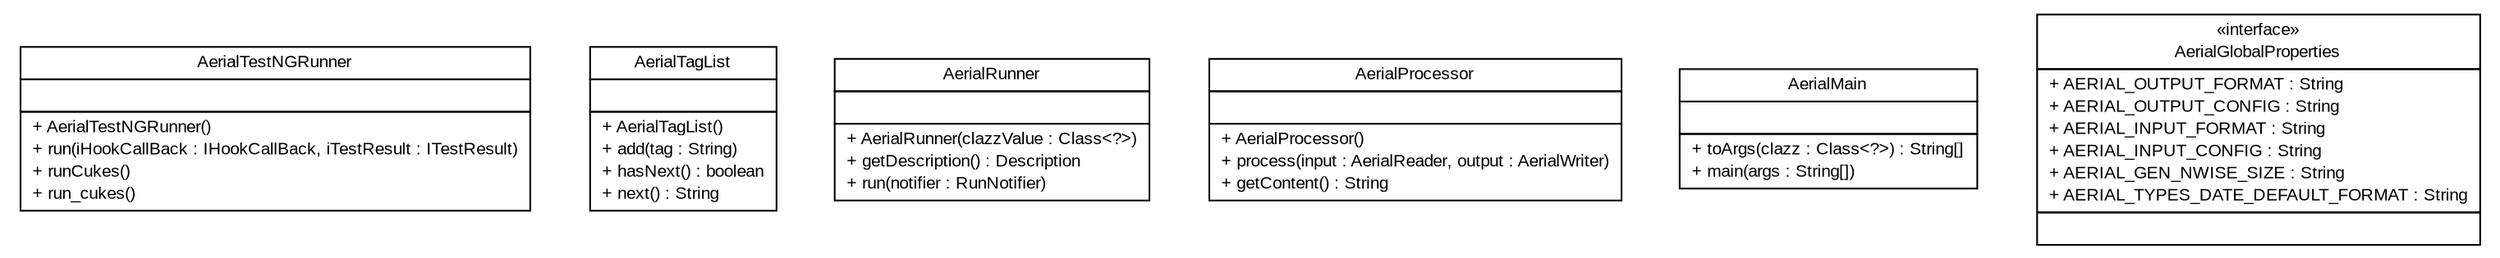#!/usr/local/bin/dot
#
# Class diagram 
# Generated by UMLGraph version R5_6 (http://www.umlgraph.org/)
#

digraph G {
	edge [fontname="arial",fontsize=10,labelfontname="arial",labelfontsize=10];
	node [fontname="arial",fontsize=10,shape=plaintext];
	nodesep=0.25;
	ranksep=0.5;
	// com.github.mkolisnyk.aerial.core.AerialTestNGRunner
	c134 [label=<<table title="com.github.mkolisnyk.aerial.core.AerialTestNGRunner" border="0" cellborder="1" cellspacing="0" cellpadding="2" port="p" href="./AerialTestNGRunner.html">
		<tr><td><table border="0" cellspacing="0" cellpadding="1">
<tr><td align="center" balign="center"> AerialTestNGRunner </td></tr>
		</table></td></tr>
		<tr><td><table border="0" cellspacing="0" cellpadding="1">
<tr><td align="left" balign="left">  </td></tr>
		</table></td></tr>
		<tr><td><table border="0" cellspacing="0" cellpadding="1">
<tr><td align="left" balign="left"> + AerialTestNGRunner() </td></tr>
<tr><td align="left" balign="left"> + run(iHookCallBack : IHookCallBack, iTestResult : ITestResult) </td></tr>
<tr><td align="left" balign="left"> + runCukes() </td></tr>
<tr><td align="left" balign="left"> + run_cukes() </td></tr>
		</table></td></tr>
		</table>>, URL="./AerialTestNGRunner.html", fontname="arial", fontcolor="black", fontsize=10.0];
	// com.github.mkolisnyk.aerial.core.AerialTagList
	c135 [label=<<table title="com.github.mkolisnyk.aerial.core.AerialTagList" border="0" cellborder="1" cellspacing="0" cellpadding="2" port="p" href="./AerialTagList.html">
		<tr><td><table border="0" cellspacing="0" cellpadding="1">
<tr><td align="center" balign="center"> AerialTagList </td></tr>
		</table></td></tr>
		<tr><td><table border="0" cellspacing="0" cellpadding="1">
<tr><td align="left" balign="left">  </td></tr>
		</table></td></tr>
		<tr><td><table border="0" cellspacing="0" cellpadding="1">
<tr><td align="left" balign="left"> + AerialTagList() </td></tr>
<tr><td align="left" balign="left"> + add(tag : String) </td></tr>
<tr><td align="left" balign="left"> + hasNext() : boolean </td></tr>
<tr><td align="left" balign="left"> + next() : String </td></tr>
		</table></td></tr>
		</table>>, URL="./AerialTagList.html", fontname="arial", fontcolor="black", fontsize=10.0];
	// com.github.mkolisnyk.aerial.core.AerialRunner
	c136 [label=<<table title="com.github.mkolisnyk.aerial.core.AerialRunner" border="0" cellborder="1" cellspacing="0" cellpadding="2" port="p" href="./AerialRunner.html">
		<tr><td><table border="0" cellspacing="0" cellpadding="1">
<tr><td align="center" balign="center"> AerialRunner </td></tr>
		</table></td></tr>
		<tr><td><table border="0" cellspacing="0" cellpadding="1">
<tr><td align="left" balign="left">  </td></tr>
		</table></td></tr>
		<tr><td><table border="0" cellspacing="0" cellpadding="1">
<tr><td align="left" balign="left"> + AerialRunner(clazzValue : Class&lt;?&gt;) </td></tr>
<tr><td align="left" balign="left"> + getDescription() : Description </td></tr>
<tr><td align="left" balign="left"> + run(notifier : RunNotifier) </td></tr>
		</table></td></tr>
		</table>>, URL="./AerialRunner.html", fontname="arial", fontcolor="black", fontsize=10.0];
	// com.github.mkolisnyk.aerial.core.AerialProcessor
	c137 [label=<<table title="com.github.mkolisnyk.aerial.core.AerialProcessor" border="0" cellborder="1" cellspacing="0" cellpadding="2" port="p" href="./AerialProcessor.html">
		<tr><td><table border="0" cellspacing="0" cellpadding="1">
<tr><td align="center" balign="center"> AerialProcessor </td></tr>
		</table></td></tr>
		<tr><td><table border="0" cellspacing="0" cellpadding="1">
<tr><td align="left" balign="left">  </td></tr>
		</table></td></tr>
		<tr><td><table border="0" cellspacing="0" cellpadding="1">
<tr><td align="left" balign="left"> + AerialProcessor() </td></tr>
<tr><td align="left" balign="left"> + process(input : AerialReader, output : AerialWriter) </td></tr>
<tr><td align="left" balign="left"> + getContent() : String </td></tr>
		</table></td></tr>
		</table>>, URL="./AerialProcessor.html", fontname="arial", fontcolor="black", fontsize=10.0];
	// com.github.mkolisnyk.aerial.core.AerialMain
	c138 [label=<<table title="com.github.mkolisnyk.aerial.core.AerialMain" border="0" cellborder="1" cellspacing="0" cellpadding="2" port="p" href="./AerialMain.html">
		<tr><td><table border="0" cellspacing="0" cellpadding="1">
<tr><td align="center" balign="center"> AerialMain </td></tr>
		</table></td></tr>
		<tr><td><table border="0" cellspacing="0" cellpadding="1">
<tr><td align="left" balign="left">  </td></tr>
		</table></td></tr>
		<tr><td><table border="0" cellspacing="0" cellpadding="1">
<tr><td align="left" balign="left"> + toArgs(clazz : Class&lt;?&gt;) : String[] </td></tr>
<tr><td align="left" balign="left"> + main(args : String[]) </td></tr>
		</table></td></tr>
		</table>>, URL="./AerialMain.html", fontname="arial", fontcolor="black", fontsize=10.0];
	// com.github.mkolisnyk.aerial.core.AerialGlobalProperties
	c139 [label=<<table title="com.github.mkolisnyk.aerial.core.AerialGlobalProperties" border="0" cellborder="1" cellspacing="0" cellpadding="2" port="p" href="./AerialGlobalProperties.html">
		<tr><td><table border="0" cellspacing="0" cellpadding="1">
<tr><td align="center" balign="center"> &#171;interface&#187; </td></tr>
<tr><td align="center" balign="center"> AerialGlobalProperties </td></tr>
		</table></td></tr>
		<tr><td><table border="0" cellspacing="0" cellpadding="1">
<tr><td align="left" balign="left"> + AERIAL_OUTPUT_FORMAT : String </td></tr>
<tr><td align="left" balign="left"> + AERIAL_OUTPUT_CONFIG : String </td></tr>
<tr><td align="left" balign="left"> + AERIAL_INPUT_FORMAT : String </td></tr>
<tr><td align="left" balign="left"> + AERIAL_INPUT_CONFIG : String </td></tr>
<tr><td align="left" balign="left"> + AERIAL_GEN_NWISE_SIZE : String </td></tr>
<tr><td align="left" balign="left"> + AERIAL_TYPES_DATE_DEFAULT_FORMAT : String </td></tr>
		</table></td></tr>
		<tr><td><table border="0" cellspacing="0" cellpadding="1">
<tr><td align="left" balign="left">  </td></tr>
		</table></td></tr>
		</table>>, URL="./AerialGlobalProperties.html", fontname="arial", fontcolor="black", fontsize=10.0];
}

